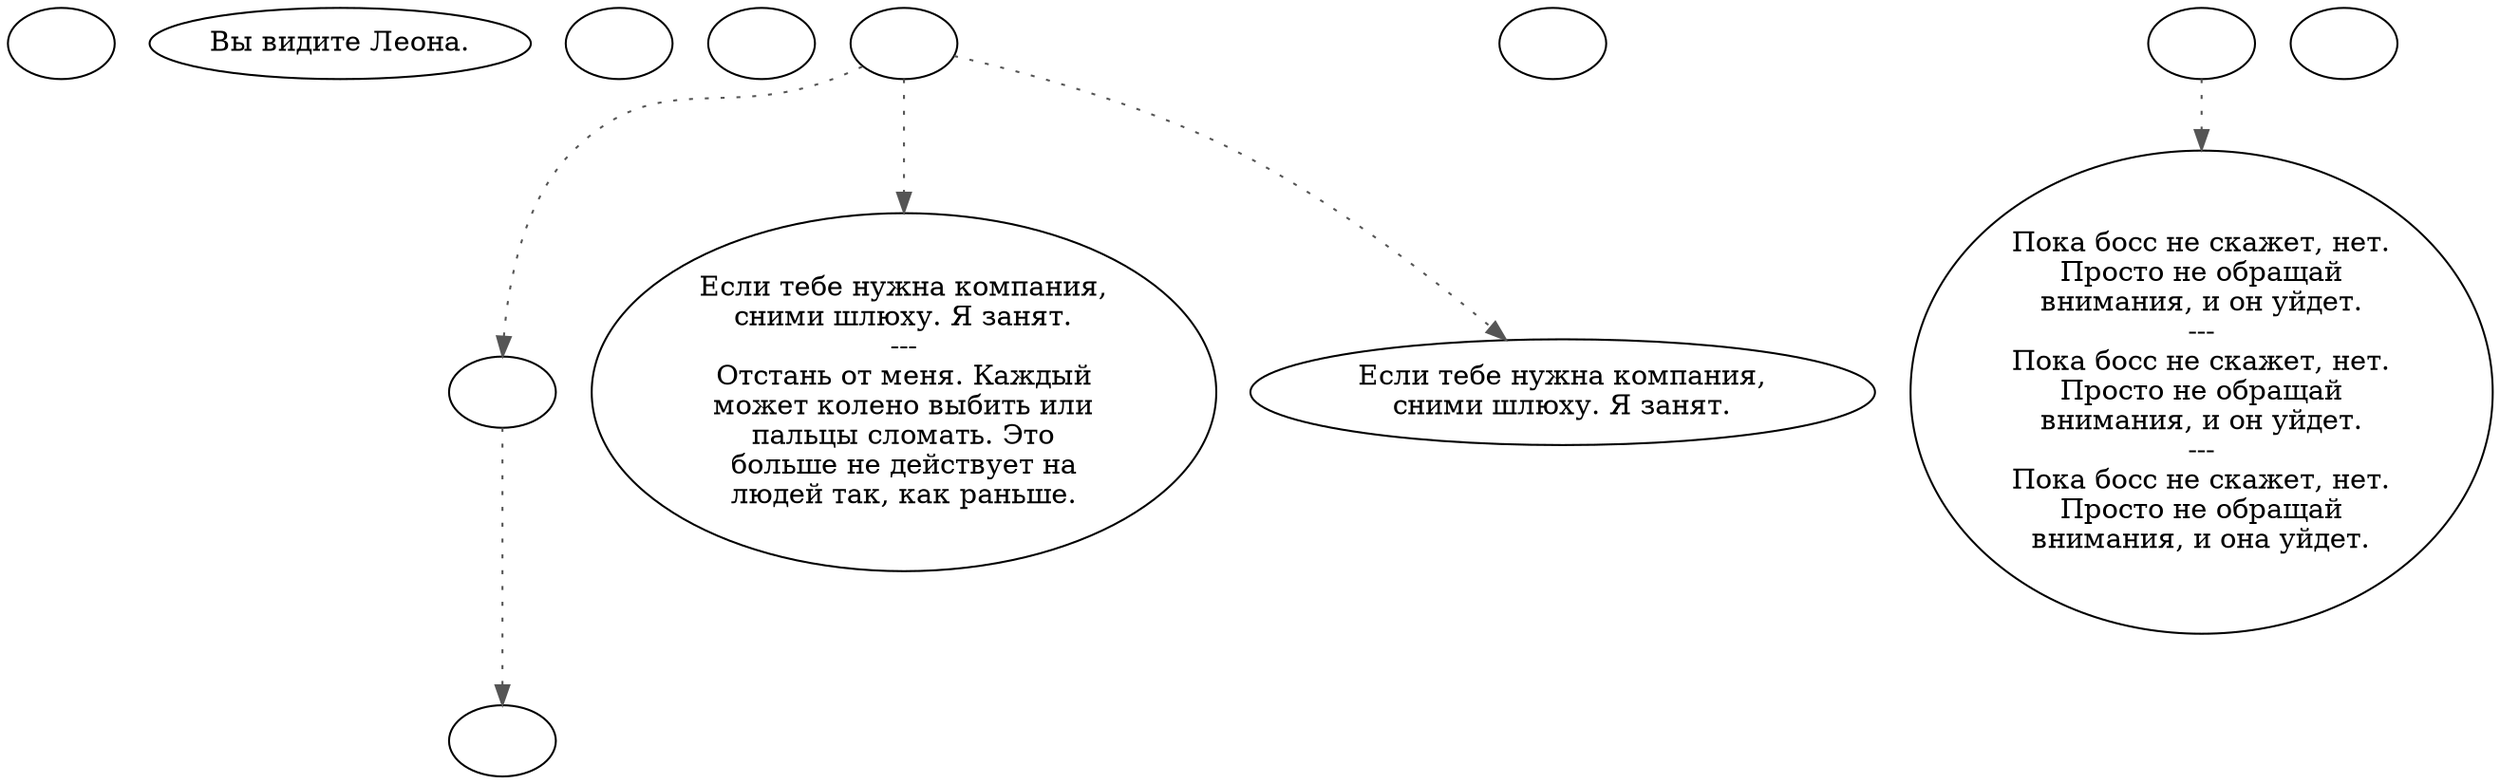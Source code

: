 digraph leon {
  "start" [style=filled       fillcolor="#FFFFFF"       color="#000000"]
  "start" [label=""]
  "look_at_p_proc" [style=filled       fillcolor="#FFFFFF"       color="#000000"]
  "look_at_p_proc" [label="Вы видите Леона."]
  "critter_p_proc" [style=filled       fillcolor="#FFFFFF"       color="#000000"]
  "critter_p_proc" [label=""]
  "pickup_p_proc" [style=filled       fillcolor="#FFFFFF"       color="#000000"]
  "pickup_p_proc" [label=""]
  "talk_p_proc" [style=filled       fillcolor="#FFFFFF"       color="#000000"]
  "talk_p_proc" -> "get_reaction" [style=dotted color="#555555"]
  "talk_p_proc" -> "Leon00" [style=dotted color="#555555"]
  "talk_p_proc" -> "Leon01" [style=dotted color="#555555"]
  "talk_p_proc" [label=""]
  "destroy_p_proc" [style=filled       fillcolor="#FFFFFF"       color="#000000"]
  "destroy_p_proc" [label=""]
  "timed_event_p_proc" [style=filled       fillcolor="#FFFFFF"       color="#000000"]
  "timed_event_p_proc" -> "Leon02" [style=dotted color="#555555"]
  "timed_event_p_proc" [label=""]
  "map_enter_p_proc" [style=filled       fillcolor="#FFFFFF"       color="#000000"]
  "map_enter_p_proc" [label=""]
  "Leon00" [style=filled       fillcolor="#FFFFFF"       color="#000000"]
  "Leon00" [label="Если тебе нужна компания,\nсними шлюху. Я занят.\n---\nОтстань от меня. Каждый\nможет колено выбить или\nпальцы сломать. Это\nбольше не действует на\nлюдей так, как раньше."]
  "Leon01" [style=filled       fillcolor="#FFFFFF"       color="#000000"]
  "Leon01" [label="Если тебе нужна компания,\nсними шлюху. Я занят."]
  "Leon02" [style=filled       fillcolor="#FFFFFF"       color="#000000"]
  "Leon02" [label="Пока босс не скажет, нет.\nПросто не обращай\nвнимания, и он уйдет.\n---\nПока босс не скажет, нет.\nПросто не обращай\nвнимания, и он уйдет.\n---\nПока босс не скажет, нет.\nПросто не обращай\nвнимания, и она уйдет."]
  "get_reaction" [style=filled       fillcolor="#FFFFFF"       color="#000000"]
  "get_reaction" -> "ReactToLevel" [style=dotted color="#555555"]
  "get_reaction" [label=""]
  "ReactToLevel" [style=filled       fillcolor="#FFFFFF"       color="#000000"]
  "ReactToLevel" [label=""]
}
